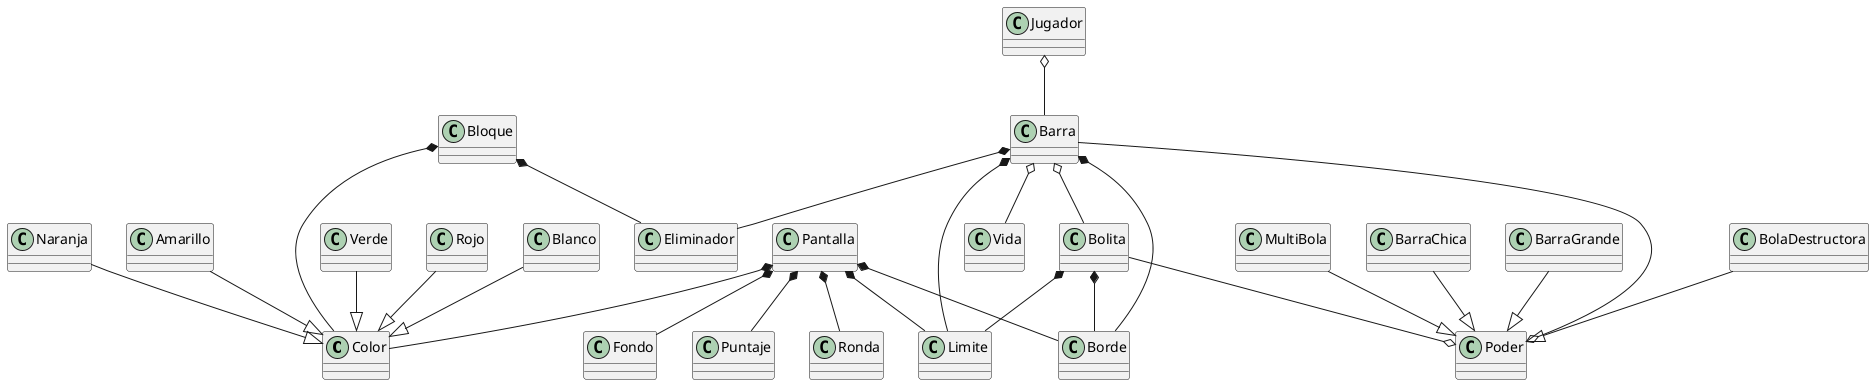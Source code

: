 @startuml arkanoid

class Color
class Verde
class Rojo
class Blanco
class Naranja
class Amarillo
class Bolita
class Barra
class Vida
class Jugador
class Borde
class Fondo
class Puntaje
class Ronda
class Pantalla
class Bloque
class Limite
class Poder
class BarraChica
class BarraGrande
class BolaDestructora
class MultiBola
class Eliminador

BarraChica --|> Poder
BarraGrande --|> Poder
BolaDestructora --|> Poder
MultiBola --|> Poder
 
Verde --|> Color
Rojo --|> Color
Blanco --|> Color
Naranja --|> Color
Amarillo --|> Color

Barra o-- Vida
Barra o-- Bolita
Barra *-- Borde
Barra *-- Limite
Barra --o Poder
Barra *-- Eliminador

Bolita *-- Borde
Bolita *-- Limite
Bolita --o Poder

Bloque *-- Color
Bloque *-- Eliminador

Pantalla *-- Borde
Pantalla *-- Fondo
Pantalla *-- Puntaje
Pantalla *-- Ronda
Pantalla *-- Limite
Pantalla *-- Color

Jugador o-- Barra

@enduml

